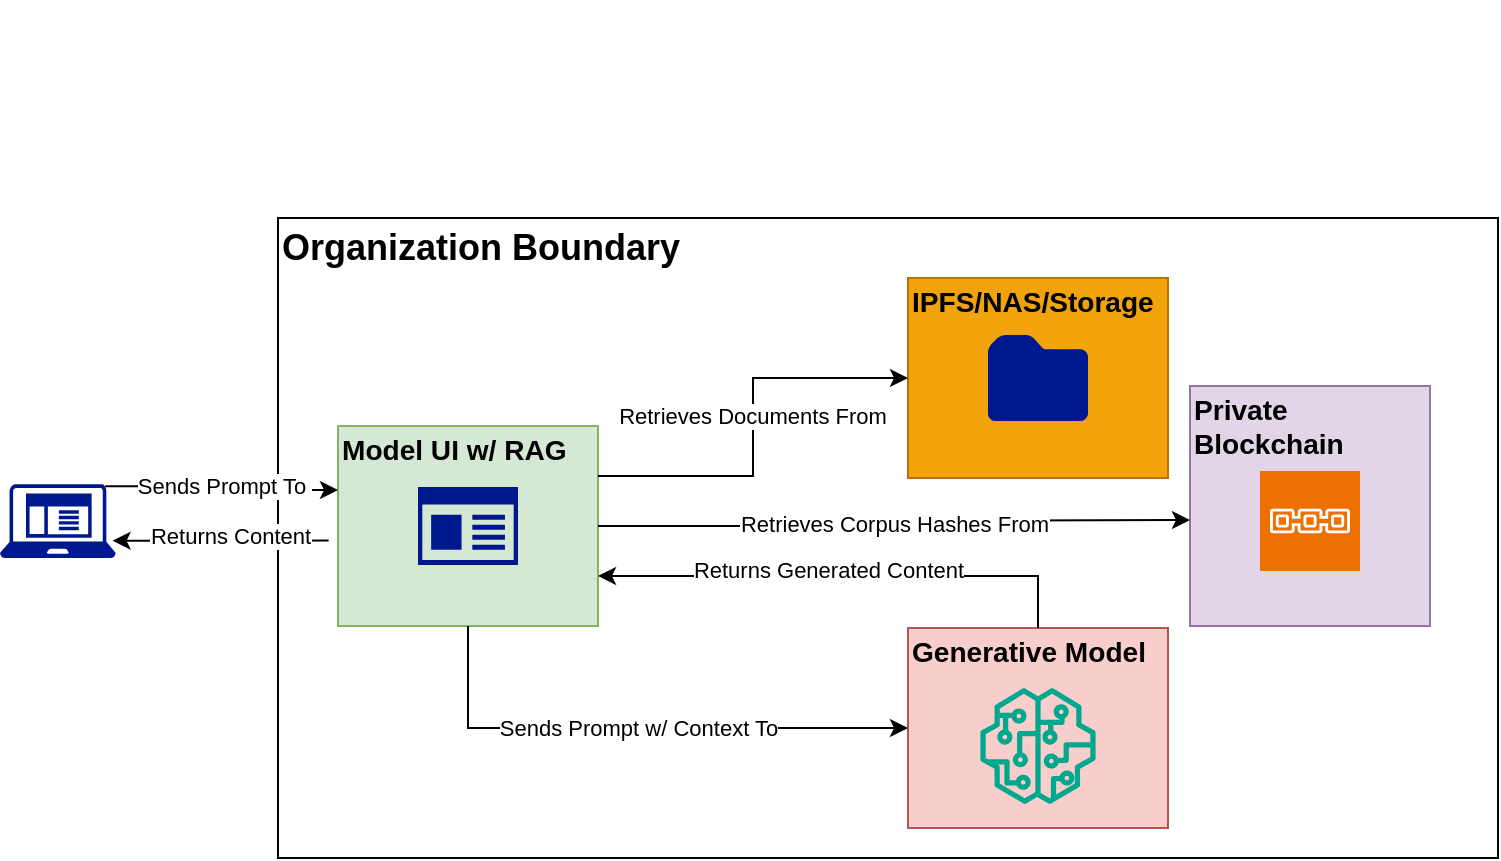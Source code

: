 <mxfile version="24.8.4">
  <diagram name="Page-1" id="RHXMkg8_H6TQGiqPr1Bk">
    <mxGraphModel dx="1402" dy="792" grid="1" gridSize="10" guides="1" tooltips="1" connect="1" arrows="1" fold="1" page="1" pageScale="1" pageWidth="850" pageHeight="1100" math="0" shadow="0">
      <root>
        <mxCell id="0" />
        <mxCell id="1" parent="0" />
        <mxCell id="zv_h5Y6OcpjjRqXLdyc9-14" value="&lt;h2&gt;Organization Boundary&lt;/h2&gt;" style="rounded=0;whiteSpace=wrap;html=1;align=left;verticalAlign=top;labelPosition=center;verticalLabelPosition=middle;spacing=2;spacingLeft=0;spacingBottom=0;spacingTop=-17;" parent="1" vertex="1">
          <mxGeometry x="159" y="150" width="610" height="320" as="geometry" />
        </mxCell>
        <mxCell id="zv_h5Y6OcpjjRqXLdyc9-17" value="" style="group;textShadow=1;" parent="1" vertex="1" connectable="0">
          <mxGeometry x="189" y="254" width="130" height="100" as="geometry" />
        </mxCell>
        <mxCell id="zv_h5Y6OcpjjRqXLdyc9-18" value="&lt;h3&gt;Model UI w/ RAG&lt;/h3&gt;" style="rounded=0;whiteSpace=wrap;html=1;align=left;verticalAlign=top;labelPosition=center;verticalLabelPosition=middle;spacing=2;spacingLeft=0;spacingBottom=0;spacingTop=-17;fillColor=#d5e8d4;strokeColor=#82b366;" parent="zv_h5Y6OcpjjRqXLdyc9-17" vertex="1">
          <mxGeometry width="130" height="100" as="geometry" />
        </mxCell>
        <mxCell id="zv_h5Y6OcpjjRqXLdyc9-19" value="" style="sketch=0;aspect=fixed;pointerEvents=1;shadow=0;dashed=0;html=1;strokeColor=none;labelPosition=center;verticalLabelPosition=bottom;verticalAlign=top;align=center;fillColor=#00188D;shape=mxgraph.mscae.enterprise.app_generic" parent="zv_h5Y6OcpjjRqXLdyc9-17" vertex="1">
          <mxGeometry x="40" y="30.5" width="50" height="39" as="geometry" />
        </mxCell>
        <mxCell id="zv_h5Y6OcpjjRqXLdyc9-26" value="" style="group;textShadow=1;" parent="1" vertex="1" connectable="0">
          <mxGeometry x="615" y="41" width="120" height="360" as="geometry" />
        </mxCell>
        <mxCell id="zv_h5Y6OcpjjRqXLdyc9-25" value="&lt;h3&gt;Private Blockchain&lt;/h3&gt;" style="rounded=0;whiteSpace=wrap;html=1;fillColor=#e1d5e7;strokeColor=#9673a6;verticalAlign=top;align=left;spacingTop=-17;" parent="zv_h5Y6OcpjjRqXLdyc9-26" vertex="1">
          <mxGeometry y="193" width="120" height="120" as="geometry" />
        </mxCell>
        <mxCell id="KIqIY7wPr9Du4U6m_4qA-6" value="" style="sketch=0;points=[[0,0,0],[0.25,0,0],[0.5,0,0],[0.75,0,0],[1,0,0],[0,1,0],[0.25,1,0],[0.5,1,0],[0.75,1,0],[1,1,0],[0,0.25,0],[0,0.5,0],[0,0.75,0],[1,0.25,0],[1,0.5,0],[1,0.75,0]];outlineConnect=0;fontColor=#232F3E;fillColor=#ED7100;strokeColor=#ffffff;dashed=0;verticalLabelPosition=bottom;verticalAlign=top;align=center;html=1;fontSize=12;fontStyle=0;aspect=fixed;shape=mxgraph.aws4.resourceIcon;resIcon=mxgraph.aws4.blockchain;" parent="zv_h5Y6OcpjjRqXLdyc9-26" vertex="1">
          <mxGeometry x="35" y="235.5" width="50" height="50" as="geometry" />
        </mxCell>
        <mxCell id="KIqIY7wPr9Du4U6m_4qA-10" value="Sends Prompt To&amp;nbsp;" style="edgeStyle=orthogonalEdgeStyle;rounded=0;orthogonalLoop=1;jettySize=auto;html=1;exitX=0.91;exitY=0.03;exitDx=0;exitDy=0;exitPerimeter=0;entryX=0;entryY=0.32;entryDx=0;entryDy=0;entryPerimeter=0;" parent="1" source="KIqIY7wPr9Du4U6m_4qA-2" target="zv_h5Y6OcpjjRqXLdyc9-18" edge="1">
          <mxGeometry relative="1" as="geometry">
            <mxPoint x="76" y="304" as="sourcePoint" />
          </mxGeometry>
        </mxCell>
        <mxCell id="KIqIY7wPr9Du4U6m_4qA-2" value="" style="sketch=0;aspect=fixed;pointerEvents=1;shadow=0;dashed=0;html=1;strokeColor=none;labelPosition=center;verticalLabelPosition=bottom;verticalAlign=top;align=center;fillColor=#00188D;shape=mxgraph.mscae.enterprise.client_application" parent="1" vertex="1">
          <mxGeometry x="20" y="283" width="57.81" height="37" as="geometry" />
        </mxCell>
        <mxCell id="KIqIY7wPr9Du4U6m_4qA-8" value="Retrieves Corpus Hashes From" style="edgeStyle=orthogonalEdgeStyle;rounded=0;orthogonalLoop=1;jettySize=auto;html=1;exitX=1;exitY=0.5;exitDx=0;exitDy=0;" parent="1" source="zv_h5Y6OcpjjRqXLdyc9-18" edge="1">
          <mxGeometry relative="1" as="geometry">
            <mxPoint x="615" y="301" as="targetPoint" />
          </mxGeometry>
        </mxCell>
        <mxCell id="KIqIY7wPr9Du4U6m_4qA-3" value="" style="group;textShadow=1;" parent="1" vertex="1" connectable="0">
          <mxGeometry x="474" y="355" width="130" height="100" as="geometry" />
        </mxCell>
        <mxCell id="KIqIY7wPr9Du4U6m_4qA-4" value="&lt;h3&gt;Generative Model&lt;/h3&gt;" style="rounded=0;whiteSpace=wrap;html=1;align=left;verticalAlign=top;labelPosition=center;verticalLabelPosition=middle;spacing=2;spacingLeft=0;spacingBottom=0;spacingTop=-17;fillColor=#f8cecc;strokeColor=#b85450;" parent="KIqIY7wPr9Du4U6m_4qA-3" vertex="1">
          <mxGeometry width="130" height="100" as="geometry" />
        </mxCell>
        <mxCell id="KIqIY7wPr9Du4U6m_4qA-7" value="" style="sketch=0;outlineConnect=0;fontColor=#232F3E;gradientColor=none;fillColor=#01A88D;strokeColor=none;dashed=0;verticalLabelPosition=bottom;verticalAlign=top;align=center;html=1;fontSize=12;fontStyle=0;aspect=fixed;pointerEvents=1;shape=mxgraph.aws4.sagemaker_model;" parent="KIqIY7wPr9Du4U6m_4qA-3" vertex="1">
          <mxGeometry x="36" y="30" width="58" height="58" as="geometry" />
        </mxCell>
        <mxCell id="KIqIY7wPr9Du4U6m_4qA-9" value="Sends Prompt w/ Context To" style="edgeStyle=orthogonalEdgeStyle;rounded=0;orthogonalLoop=1;jettySize=auto;html=1;exitX=0.5;exitY=1;exitDx=0;exitDy=0;entryX=0;entryY=0.5;entryDx=0;entryDy=0;" parent="1" source="zv_h5Y6OcpjjRqXLdyc9-18" target="KIqIY7wPr9Du4U6m_4qA-4" edge="1">
          <mxGeometry relative="1" as="geometry" />
        </mxCell>
        <mxCell id="KIqIY7wPr9Du4U6m_4qA-14" style="edgeStyle=orthogonalEdgeStyle;rounded=0;orthogonalLoop=1;jettySize=auto;html=1;exitX=0.5;exitY=0;exitDx=0;exitDy=0;entryX=1;entryY=0.75;entryDx=0;entryDy=0;" parent="1" source="KIqIY7wPr9Du4U6m_4qA-4" target="zv_h5Y6OcpjjRqXLdyc9-18" edge="1">
          <mxGeometry relative="1" as="geometry" />
        </mxCell>
        <mxCell id="KIqIY7wPr9Du4U6m_4qA-15" value="Returns Generated Content" style="edgeLabel;html=1;align=center;verticalAlign=middle;resizable=0;points=[];" parent="KIqIY7wPr9Du4U6m_4qA-14" vertex="1" connectable="0">
          <mxGeometry x="-0.149" y="3" relative="1" as="geometry">
            <mxPoint x="-27" y="-6" as="offset" />
          </mxGeometry>
        </mxCell>
        <mxCell id="KIqIY7wPr9Du4U6m_4qA-16" style="edgeStyle=orthogonalEdgeStyle;rounded=0;orthogonalLoop=1;jettySize=auto;html=1;exitX=-0.036;exitY=0.573;exitDx=0;exitDy=0;entryX=0.974;entryY=0.766;entryDx=0;entryDy=0;entryPerimeter=0;exitPerimeter=0;" parent="1" source="zv_h5Y6OcpjjRqXLdyc9-18" target="KIqIY7wPr9Du4U6m_4qA-2" edge="1">
          <mxGeometry relative="1" as="geometry" />
        </mxCell>
        <mxCell id="KIqIY7wPr9Du4U6m_4qA-17" value="Returns Content" style="edgeLabel;html=1;align=center;verticalAlign=middle;resizable=0;points=[];" parent="KIqIY7wPr9Du4U6m_4qA-16" vertex="1" connectable="0">
          <mxGeometry x="0.092" y="-1" relative="1" as="geometry">
            <mxPoint x="9" y="-2" as="offset" />
          </mxGeometry>
        </mxCell>
        <mxCell id="9F1j4qQjaGnXcVdyzL5A-1" value="&lt;h3&gt;IPFS/NAS/Storage&lt;/h3&gt;" style="rounded=0;whiteSpace=wrap;html=1;align=left;verticalAlign=top;labelPosition=center;verticalLabelPosition=middle;spacing=2;spacingLeft=0;spacingBottom=0;spacingTop=-17;fillColor=#f0a30a;strokeColor=#BD7000;fontColor=#000000;" vertex="1" parent="1">
          <mxGeometry x="474" y="180" width="130" height="100" as="geometry" />
        </mxCell>
        <mxCell id="9F1j4qQjaGnXcVdyzL5A-2" value="" style="sketch=0;aspect=fixed;pointerEvents=1;shadow=0;dashed=0;html=1;strokeColor=none;labelPosition=center;verticalLabelPosition=bottom;verticalAlign=top;align=center;fillColor=#00188D;shape=mxgraph.mscae.enterprise.folder" vertex="1" parent="1">
          <mxGeometry x="514" y="208.5" width="50" height="43" as="geometry" />
        </mxCell>
        <mxCell id="9F1j4qQjaGnXcVdyzL5A-4" style="edgeStyle=orthogonalEdgeStyle;rounded=0;orthogonalLoop=1;jettySize=auto;html=1;exitX=1;exitY=0.25;exitDx=0;exitDy=0;entryX=0;entryY=0.5;entryDx=0;entryDy=0;" edge="1" parent="1" source="zv_h5Y6OcpjjRqXLdyc9-18" target="9F1j4qQjaGnXcVdyzL5A-1">
          <mxGeometry relative="1" as="geometry" />
        </mxCell>
        <mxCell id="9F1j4qQjaGnXcVdyzL5A-5" value="Retrieves Documents From" style="edgeLabel;html=1;align=center;verticalAlign=middle;resizable=0;points=[];" vertex="1" connectable="0" parent="9F1j4qQjaGnXcVdyzL5A-4">
          <mxGeometry x="0.054" y="1" relative="1" as="geometry">
            <mxPoint as="offset" />
          </mxGeometry>
        </mxCell>
      </root>
    </mxGraphModel>
  </diagram>
</mxfile>
